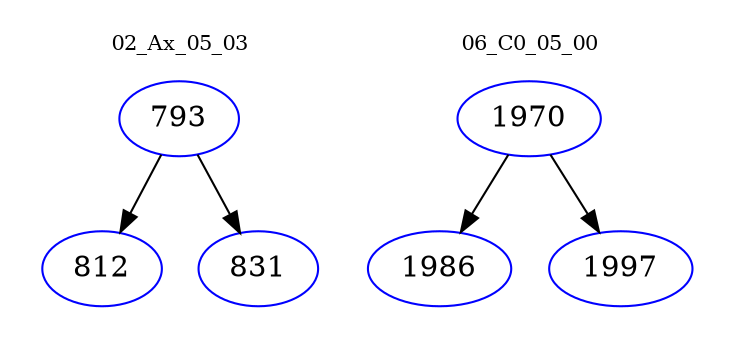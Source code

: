 digraph{
subgraph cluster_0 {
color = white
label = "02_Ax_05_03";
fontsize=10;
T0_793 [label="793", color="blue"]
T0_793 -> T0_812 [color="black"]
T0_812 [label="812", color="blue"]
T0_793 -> T0_831 [color="black"]
T0_831 [label="831", color="blue"]
}
subgraph cluster_1 {
color = white
label = "06_C0_05_00";
fontsize=10;
T1_1970 [label="1970", color="blue"]
T1_1970 -> T1_1986 [color="black"]
T1_1986 [label="1986", color="blue"]
T1_1970 -> T1_1997 [color="black"]
T1_1997 [label="1997", color="blue"]
}
}
